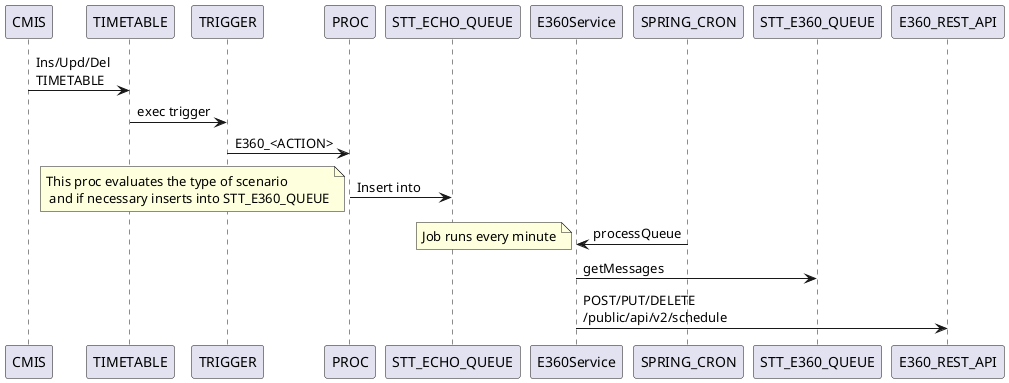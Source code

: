 @startuml
CMIS -> TIMETABLE: Ins/Upd/Del \nTIMETABLE
TIMETABLE -> TRIGGER: exec trigger
TRIGGER -> PROC: E360_<ACTION>
PROC -> STT_ECHO_QUEUE: Insert into
note left: This proc evaluates the type of scenario\n and if necessary inserts into STT_E360_QUEUE

E360Service<-SPRING_CRON  : processQueue
note left: Job runs every minute
E360Service -> STT_E360_QUEUE: getMessages
E360Service -> E360_REST_API: POST/PUT/DELETE \n/public/api/v2/schedule
@enduml
